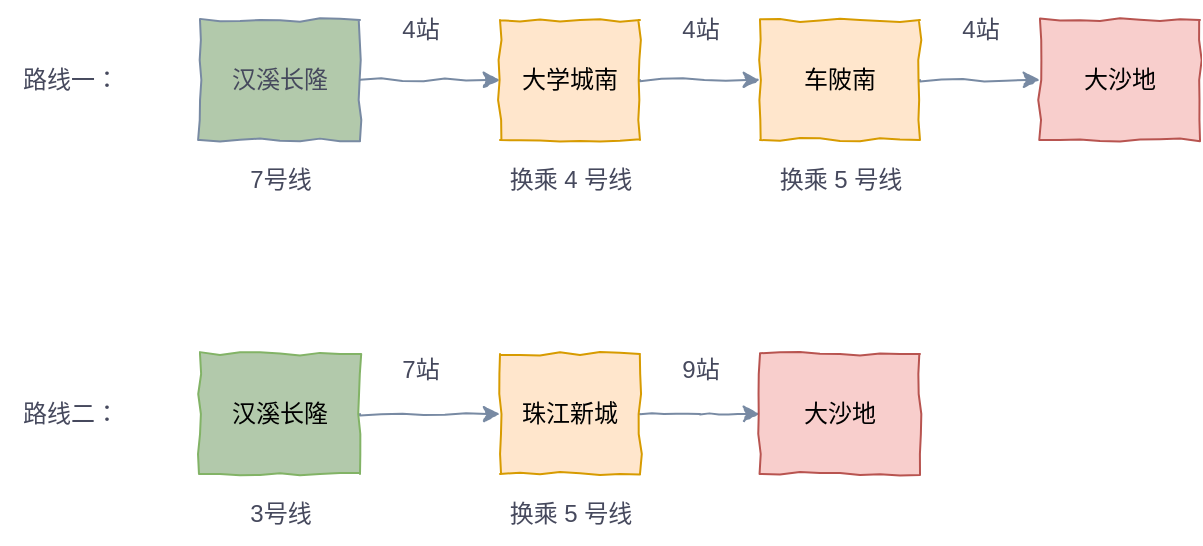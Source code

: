 <mxfile version="20.5.2" type="github">
  <diagram id="KesGSUQZ1qKI0CmqAFl0" name="第 1 页">
    <mxGraphModel dx="1198" dy="700" grid="1" gridSize="10" guides="1" tooltips="1" connect="1" arrows="1" fold="1" page="1" pageScale="1" pageWidth="827" pageHeight="1169" math="0" shadow="0">
      <root>
        <mxCell id="0" />
        <mxCell id="1" parent="0" />
        <mxCell id="9YOoZQaAgLzlB-2kJQ31-3" style="edgeStyle=orthogonalEdgeStyle;rounded=0;orthogonalLoop=1;jettySize=auto;html=1;exitX=1;exitY=0.5;exitDx=0;exitDy=0;strokeColor=#788AA3;fontColor=#46495D;fillColor=#B2C9AB;comic=1;fontFamily=Helvetica;" edge="1" parent="1" source="9YOoZQaAgLzlB-2kJQ31-1" target="9YOoZQaAgLzlB-2kJQ31-2">
          <mxGeometry relative="1" as="geometry" />
        </mxCell>
        <mxCell id="9YOoZQaAgLzlB-2kJQ31-1" value="汉溪长隆" style="whiteSpace=wrap;html=1;strokeColor=#788AA3;fontColor=#46495D;fillColor=#B2C9AB;comic=1;fontFamily=Helvetica;" vertex="1" parent="1">
          <mxGeometry x="160" y="780" width="80" height="60" as="geometry" />
        </mxCell>
        <mxCell id="9YOoZQaAgLzlB-2kJQ31-14" value="" style="edgeStyle=orthogonalEdgeStyle;rounded=0;comic=1;orthogonalLoop=1;jettySize=auto;html=1;strokeColor=#788AA3;fontColor=#46495D;fillColor=#B2C9AB;fontFamily=Helvetica;" edge="1" parent="1" source="9YOoZQaAgLzlB-2kJQ31-2" target="9YOoZQaAgLzlB-2kJQ31-12">
          <mxGeometry relative="1" as="geometry" />
        </mxCell>
        <mxCell id="9YOoZQaAgLzlB-2kJQ31-2" value="大学城南" style="whiteSpace=wrap;html=1;strokeColor=#d79b00;fillColor=#ffe6cc;comic=1;fontFamily=Helvetica;" vertex="1" parent="1">
          <mxGeometry x="310" y="780" width="70" height="60" as="geometry" />
        </mxCell>
        <mxCell id="9YOoZQaAgLzlB-2kJQ31-15" value="" style="edgeStyle=orthogonalEdgeStyle;rounded=0;comic=1;orthogonalLoop=1;jettySize=auto;html=1;strokeColor=#788AA3;fontColor=#46495D;fillColor=#B2C9AB;fontFamily=Helvetica;" edge="1" parent="1" source="9YOoZQaAgLzlB-2kJQ31-12" target="9YOoZQaAgLzlB-2kJQ31-13">
          <mxGeometry relative="1" as="geometry" />
        </mxCell>
        <mxCell id="9YOoZQaAgLzlB-2kJQ31-12" value="车陂南" style="whiteSpace=wrap;html=1;strokeColor=#d79b00;fillColor=#ffe6cc;comic=1;fontFamily=Helvetica;" vertex="1" parent="1">
          <mxGeometry x="440" y="780" width="80" height="60" as="geometry" />
        </mxCell>
        <mxCell id="9YOoZQaAgLzlB-2kJQ31-13" value="大沙地" style="whiteSpace=wrap;html=1;strokeColor=#b85450;fillColor=#f8cecc;comic=1;fontFamily=Helvetica;" vertex="1" parent="1">
          <mxGeometry x="580" y="780" width="80" height="60" as="geometry" />
        </mxCell>
        <mxCell id="9YOoZQaAgLzlB-2kJQ31-16" value="4站" style="text;html=1;align=center;verticalAlign=middle;resizable=0;points=[];autosize=1;strokeColor=none;fillColor=none;fontColor=#46495D;fontFamily=Helvetica;" vertex="1" parent="1">
          <mxGeometry x="250" y="770" width="40" height="30" as="geometry" />
        </mxCell>
        <mxCell id="9YOoZQaAgLzlB-2kJQ31-17" value="4站" style="text;html=1;align=center;verticalAlign=middle;resizable=0;points=[];autosize=1;strokeColor=none;fillColor=none;fontColor=#46495D;fontFamily=Helvetica;" vertex="1" parent="1">
          <mxGeometry x="390" y="770" width="40" height="30" as="geometry" />
        </mxCell>
        <mxCell id="9YOoZQaAgLzlB-2kJQ31-18" value="4站" style="text;html=1;align=center;verticalAlign=middle;resizable=0;points=[];autosize=1;strokeColor=none;fillColor=none;fontColor=#46495D;fontFamily=Helvetica;" vertex="1" parent="1">
          <mxGeometry x="530" y="770" width="40" height="30" as="geometry" />
        </mxCell>
        <mxCell id="9YOoZQaAgLzlB-2kJQ31-19" value="7号线" style="text;html=1;align=center;verticalAlign=middle;resizable=0;points=[];autosize=1;strokeColor=none;fillColor=none;fontColor=#46495D;fontFamily=Helvetica;" vertex="1" parent="1">
          <mxGeometry x="175" y="845" width="50" height="30" as="geometry" />
        </mxCell>
        <mxCell id="9YOoZQaAgLzlB-2kJQ31-20" value="换乘 4 号线" style="text;html=1;align=center;verticalAlign=middle;resizable=0;points=[];autosize=1;strokeColor=none;fillColor=none;fontColor=#46495D;fontFamily=Helvetica;" vertex="1" parent="1">
          <mxGeometry x="305" y="845" width="80" height="30" as="geometry" />
        </mxCell>
        <mxCell id="9YOoZQaAgLzlB-2kJQ31-21" value="换乘 5 号线" style="text;html=1;align=center;verticalAlign=middle;resizable=0;points=[];autosize=1;strokeColor=none;fillColor=none;fontColor=#46495D;fontFamily=Helvetica;" vertex="1" parent="1">
          <mxGeometry x="440" y="845" width="80" height="30" as="geometry" />
        </mxCell>
        <mxCell id="9YOoZQaAgLzlB-2kJQ31-22" style="edgeStyle=orthogonalEdgeStyle;rounded=0;orthogonalLoop=1;jettySize=auto;html=1;exitX=1;exitY=0.5;exitDx=0;exitDy=0;strokeColor=#788AA3;fontColor=#46495D;fillColor=#B2C9AB;comic=1;fontFamily=Helvetica;" edge="1" source="9YOoZQaAgLzlB-2kJQ31-23" target="9YOoZQaAgLzlB-2kJQ31-25" parent="1">
          <mxGeometry relative="1" as="geometry" />
        </mxCell>
        <mxCell id="9YOoZQaAgLzlB-2kJQ31-23" value="汉溪长隆" style="whiteSpace=wrap;html=1;strokeColor=#82b366;fillColor=#B2C9AB;comic=1;fontFamily=Helvetica;" vertex="1" parent="1">
          <mxGeometry x="160" y="947" width="80" height="60" as="geometry" />
        </mxCell>
        <mxCell id="9YOoZQaAgLzlB-2kJQ31-24" value="" style="edgeStyle=orthogonalEdgeStyle;rounded=0;comic=1;orthogonalLoop=1;jettySize=auto;html=1;strokeColor=#788AA3;fontColor=#46495D;fillColor=#B2C9AB;fontFamily=Helvetica;" edge="1" source="9YOoZQaAgLzlB-2kJQ31-25" parent="1">
          <mxGeometry relative="1" as="geometry">
            <mxPoint x="440" y="977" as="targetPoint" />
          </mxGeometry>
        </mxCell>
        <mxCell id="9YOoZQaAgLzlB-2kJQ31-25" value="珠江新城" style="whiteSpace=wrap;html=1;strokeColor=#d79b00;fillColor=#ffe6cc;comic=1;fontFamily=Helvetica;" vertex="1" parent="1">
          <mxGeometry x="310" y="947" width="70" height="60" as="geometry" />
        </mxCell>
        <mxCell id="9YOoZQaAgLzlB-2kJQ31-28" value="大沙地" style="whiteSpace=wrap;html=1;strokeColor=#b85450;fillColor=#f8cecc;comic=1;fontFamily=Helvetica;" vertex="1" parent="1">
          <mxGeometry x="440" y="947" width="80" height="60" as="geometry" />
        </mxCell>
        <mxCell id="9YOoZQaAgLzlB-2kJQ31-29" value="7站" style="text;html=1;align=center;verticalAlign=middle;resizable=0;points=[];autosize=1;strokeColor=none;fillColor=none;fontColor=#46495D;fontFamily=Helvetica;" vertex="1" parent="1">
          <mxGeometry x="250" y="940" width="40" height="30" as="geometry" />
        </mxCell>
        <mxCell id="9YOoZQaAgLzlB-2kJQ31-30" value="9站" style="text;html=1;align=center;verticalAlign=middle;resizable=0;points=[];autosize=1;strokeColor=none;fillColor=none;fontColor=#46495D;fontFamily=Helvetica;" vertex="1" parent="1">
          <mxGeometry x="390" y="940" width="40" height="30" as="geometry" />
        </mxCell>
        <mxCell id="9YOoZQaAgLzlB-2kJQ31-32" value="3号线" style="text;html=1;align=center;verticalAlign=middle;resizable=0;points=[];autosize=1;strokeColor=none;fillColor=none;fontColor=#46495D;fontFamily=Helvetica;" vertex="1" parent="1">
          <mxGeometry x="175" y="1012" width="50" height="30" as="geometry" />
        </mxCell>
        <mxCell id="9YOoZQaAgLzlB-2kJQ31-33" value="换乘 5 号线" style="text;html=1;align=center;verticalAlign=middle;resizable=0;points=[];autosize=1;strokeColor=none;fillColor=none;fontColor=#46495D;fontFamily=Helvetica;" vertex="1" parent="1">
          <mxGeometry x="305" y="1012" width="80" height="30" as="geometry" />
        </mxCell>
        <mxCell id="9YOoZQaAgLzlB-2kJQ31-35" value="路线一：" style="text;html=1;align=center;verticalAlign=middle;resizable=0;points=[];autosize=1;strokeColor=none;fillColor=none;fontColor=#46495D;fontFamily=Helvetica;" vertex="1" parent="1">
          <mxGeometry x="60" y="795" width="70" height="30" as="geometry" />
        </mxCell>
        <mxCell id="9YOoZQaAgLzlB-2kJQ31-36" value="路线二：" style="text;html=1;align=center;verticalAlign=middle;resizable=0;points=[];autosize=1;strokeColor=none;fillColor=none;fontColor=#46495D;fontFamily=Helvetica;" vertex="1" parent="1">
          <mxGeometry x="60" y="962" width="70" height="30" as="geometry" />
        </mxCell>
      </root>
    </mxGraphModel>
  </diagram>
</mxfile>
